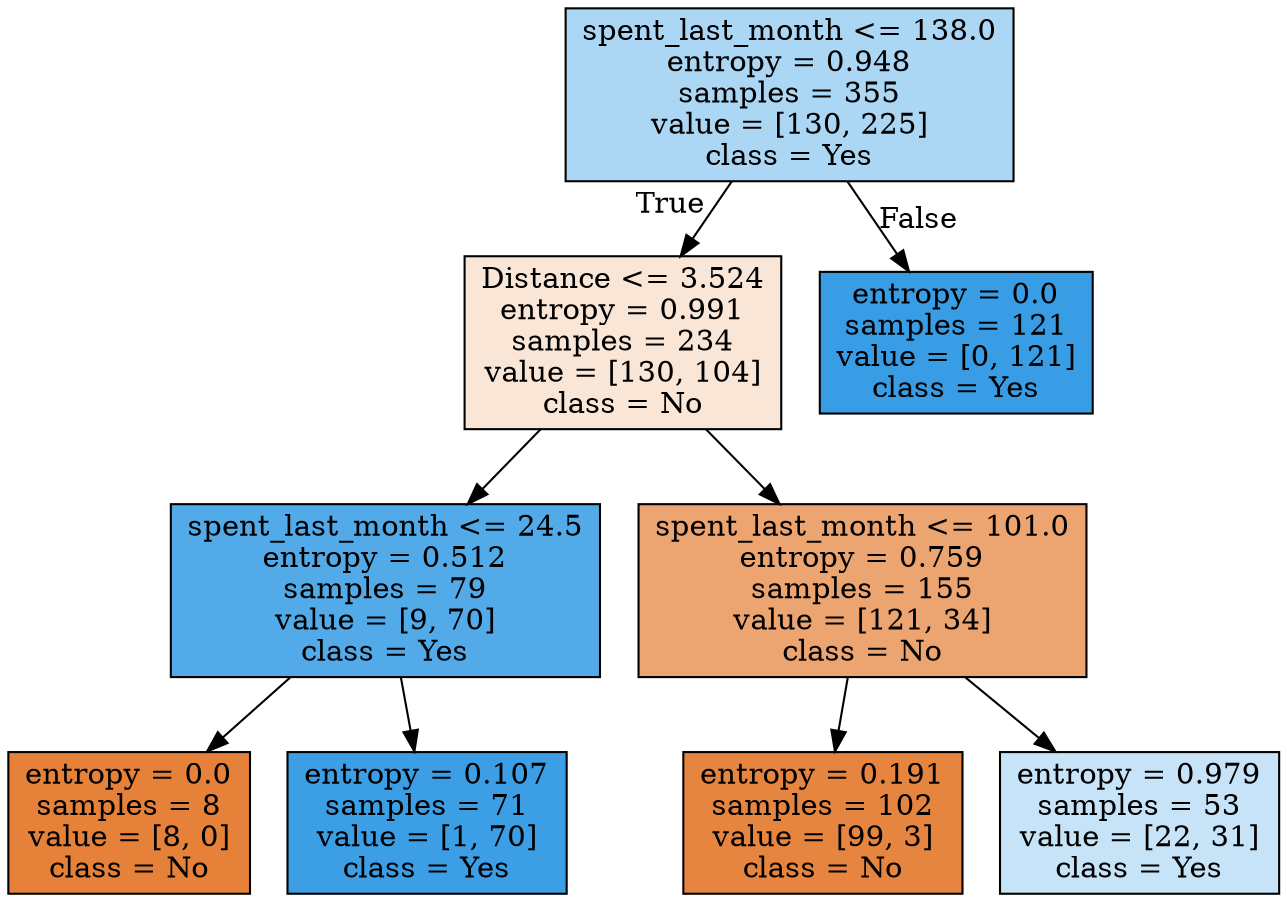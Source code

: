 digraph Tree {
node [shape=box, style="filled", color="black"] ;
0 [label="spent_last_month <= 138.0\nentropy = 0.948\nsamples = 355\nvalue = [130, 225]\nclass = Yes", fillcolor="#abd6f4"] ;
1 [label="Distance <= 3.524\nentropy = 0.991\nsamples = 234\nvalue = [130, 104]\nclass = No", fillcolor="#fae6d7"] ;
0 -> 1 [labeldistance=2.5, labelangle=45, headlabel="True"] ;
2 [label="spent_last_month <= 24.5\nentropy = 0.512\nsamples = 79\nvalue = [9, 70]\nclass = Yes", fillcolor="#52aae8"] ;
1 -> 2 ;
3 [label="entropy = 0.0\nsamples = 8\nvalue = [8, 0]\nclass = No", fillcolor="#e58139"] ;
2 -> 3 ;
4 [label="entropy = 0.107\nsamples = 71\nvalue = [1, 70]\nclass = Yes", fillcolor="#3c9ee5"] ;
2 -> 4 ;
5 [label="spent_last_month <= 101.0\nentropy = 0.759\nsamples = 155\nvalue = [121, 34]\nclass = No", fillcolor="#eca471"] ;
1 -> 5 ;
6 [label="entropy = 0.191\nsamples = 102\nvalue = [99, 3]\nclass = No", fillcolor="#e6853f"] ;
5 -> 6 ;
7 [label="entropy = 0.979\nsamples = 53\nvalue = [22, 31]\nclass = Yes", fillcolor="#c6e3f7"] ;
5 -> 7 ;
8 [label="entropy = 0.0\nsamples = 121\nvalue = [0, 121]\nclass = Yes", fillcolor="#399de5"] ;
0 -> 8 [labeldistance=2.5, labelangle=-45, headlabel="False"] ;
}